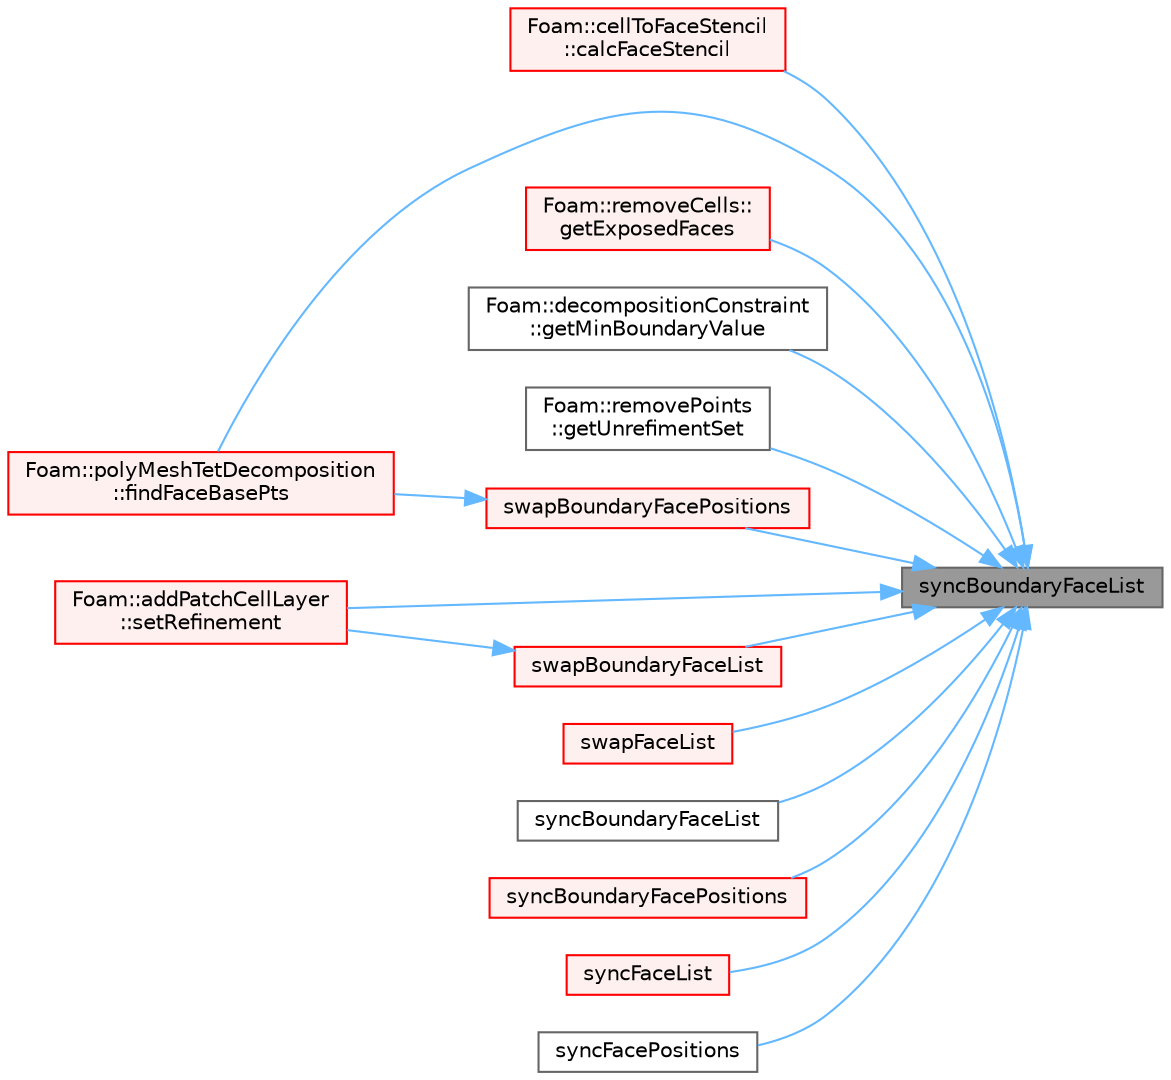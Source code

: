 digraph "syncBoundaryFaceList"
{
 // LATEX_PDF_SIZE
  bgcolor="transparent";
  edge [fontname=Helvetica,fontsize=10,labelfontname=Helvetica,labelfontsize=10];
  node [fontname=Helvetica,fontsize=10,shape=box,height=0.2,width=0.4];
  rankdir="RL";
  Node1 [id="Node000001",label="syncBoundaryFaceList",height=0.2,width=0.4,color="gray40", fillcolor="grey60", style="filled", fontcolor="black",tooltip=" "];
  Node1 -> Node2 [id="edge1_Node000001_Node000002",dir="back",color="steelblue1",style="solid",tooltip=" "];
  Node2 [id="Node000002",label="Foam::cellToFaceStencil\l::calcFaceStencil",height=0.2,width=0.4,color="red", fillcolor="#FFF0F0", style="filled",URL="$classFoam_1_1cellToFaceStencil.html#a75899a6e0677e40388327173f197eb45",tooltip=" "];
  Node1 -> Node6 [id="edge2_Node000001_Node000006",dir="back",color="steelblue1",style="solid",tooltip=" "];
  Node6 [id="Node000006",label="Foam::polyMeshTetDecomposition\l::findFaceBasePts",height=0.2,width=0.4,color="red", fillcolor="#FFF0F0", style="filled",URL="$classFoam_1_1polyMeshTetDecomposition.html#a3336759b0c761efa929d4adf95831754",tooltip=" "];
  Node1 -> Node21 [id="edge3_Node000001_Node000021",dir="back",color="steelblue1",style="solid",tooltip=" "];
  Node21 [id="Node000021",label="Foam::removeCells::\lgetExposedFaces",height=0.2,width=0.4,color="red", fillcolor="#FFF0F0", style="filled",URL="$classFoam_1_1removeCells.html#a7641db570adc9e65bf421f557c96da65",tooltip=" "];
  Node1 -> Node24 [id="edge4_Node000001_Node000024",dir="back",color="steelblue1",style="solid",tooltip=" "];
  Node24 [id="Node000024",label="Foam::decompositionConstraint\l::getMinBoundaryValue",height=0.2,width=0.4,color="grey40", fillcolor="white", style="filled",URL="$classFoam_1_1decompositionConstraint.html#a3025eeb826d19ae4d6d78c482c9bc2d1",tooltip=" "];
  Node1 -> Node25 [id="edge5_Node000001_Node000025",dir="back",color="steelblue1",style="solid",tooltip=" "];
  Node25 [id="Node000025",label="Foam::removePoints\l::getUnrefimentSet",height=0.2,width=0.4,color="grey40", fillcolor="white", style="filled",URL="$classFoam_1_1removePoints.html#afdfc17d52782dd8fc76db118ce9c74e0",tooltip=" "];
  Node1 -> Node26 [id="edge6_Node000001_Node000026",dir="back",color="steelblue1",style="solid",tooltip=" "];
  Node26 [id="Node000026",label="Foam::addPatchCellLayer\l::setRefinement",height=0.2,width=0.4,color="red", fillcolor="#FFF0F0", style="filled",URL="$classFoam_1_1addPatchCellLayer.html#a2c19ac1e0552b46875bfff3c02bfd222",tooltip=" "];
  Node1 -> Node28 [id="edge7_Node000001_Node000028",dir="back",color="steelblue1",style="solid",tooltip=" "];
  Node28 [id="Node000028",label="swapBoundaryFaceList",height=0.2,width=0.4,color="red", fillcolor="#FFF0F0", style="filled",URL="$classFoam_1_1syncTools.html#ab59012dece791b34a5780b0771f8c9b5",tooltip=" "];
  Node28 -> Node26 [id="edge8_Node000028_Node000026",dir="back",color="steelblue1",style="solid",tooltip=" "];
  Node1 -> Node68 [id="edge9_Node000001_Node000068",dir="back",color="steelblue1",style="solid",tooltip=" "];
  Node68 [id="Node000068",label="swapBoundaryFacePositions",height=0.2,width=0.4,color="red", fillcolor="#FFF0F0", style="filled",URL="$classFoam_1_1syncTools.html#a1a51c6ad3479f6c9ef5c428ca4d94d3a",tooltip=" "];
  Node68 -> Node6 [id="edge10_Node000068_Node000006",dir="back",color="steelblue1",style="solid",tooltip=" "];
  Node1 -> Node88 [id="edge11_Node000001_Node000088",dir="back",color="steelblue1",style="solid",tooltip=" "];
  Node88 [id="Node000088",label="swapFaceList",height=0.2,width=0.4,color="red", fillcolor="#FFF0F0", style="filled",URL="$classFoam_1_1syncTools.html#a9709f267936feab651754578ee0814e2",tooltip=" "];
  Node1 -> Node92 [id="edge12_Node000001_Node000092",dir="back",color="steelblue1",style="solid",tooltip=" "];
  Node92 [id="Node000092",label="syncBoundaryFaceList",height=0.2,width=0.4,color="grey40", fillcolor="white", style="filled",URL="$classFoam_1_1syncTools.html#a8930c1c37c6e6fa526aab55dc9f69588",tooltip=" "];
  Node1 -> Node93 [id="edge13_Node000001_Node000093",dir="back",color="steelblue1",style="solid",tooltip=" "];
  Node93 [id="Node000093",label="syncBoundaryFacePositions",height=0.2,width=0.4,color="red", fillcolor="#FFF0F0", style="filled",URL="$classFoam_1_1syncTools.html#af86e2e9c59b8e8ac1002ee02f7870805",tooltip=" "];
  Node1 -> Node94 [id="edge14_Node000001_Node000094",dir="back",color="steelblue1",style="solid",tooltip=" "];
  Node94 [id="Node000094",label="syncFaceList",height=0.2,width=0.4,color="red", fillcolor="#FFF0F0", style="filled",URL="$classFoam_1_1syncTools.html#a9fcea11b92f314969429f47360a0c8a7",tooltip=" "];
  Node1 -> Node120 [id="edge15_Node000001_Node000120",dir="back",color="steelblue1",style="solid",tooltip=" "];
  Node120 [id="Node000120",label="syncFacePositions",height=0.2,width=0.4,color="grey40", fillcolor="white", style="filled",URL="$classFoam_1_1syncTools.html#aca7b4b29219bf798b807a4b24681e18e",tooltip=" "];
}
